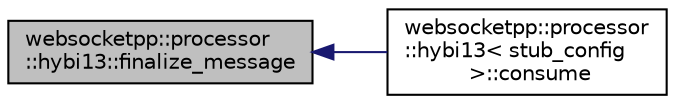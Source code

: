 digraph "websocketpp::processor::hybi13::finalize_message"
{
  edge [fontname="Helvetica",fontsize="10",labelfontname="Helvetica",labelfontsize="10"];
  node [fontname="Helvetica",fontsize="10",shape=record];
  rankdir="LR";
  Node7 [label="websocketpp::processor\l::hybi13::finalize_message",height=0.2,width=0.4,color="black", fillcolor="grey75", style="filled", fontcolor="black"];
  Node7 -> Node8 [dir="back",color="midnightblue",fontsize="10",style="solid"];
  Node8 [label="websocketpp::processor\l::hybi13\< stub_config\l \>::consume",height=0.2,width=0.4,color="black", fillcolor="white", style="filled",URL="$classwebsocketpp_1_1processor_1_1hybi13.html#a5c5e3234a0067c7f14fe0ceb4e647659",tooltip="Process new websocket connection bytes. "];
}
